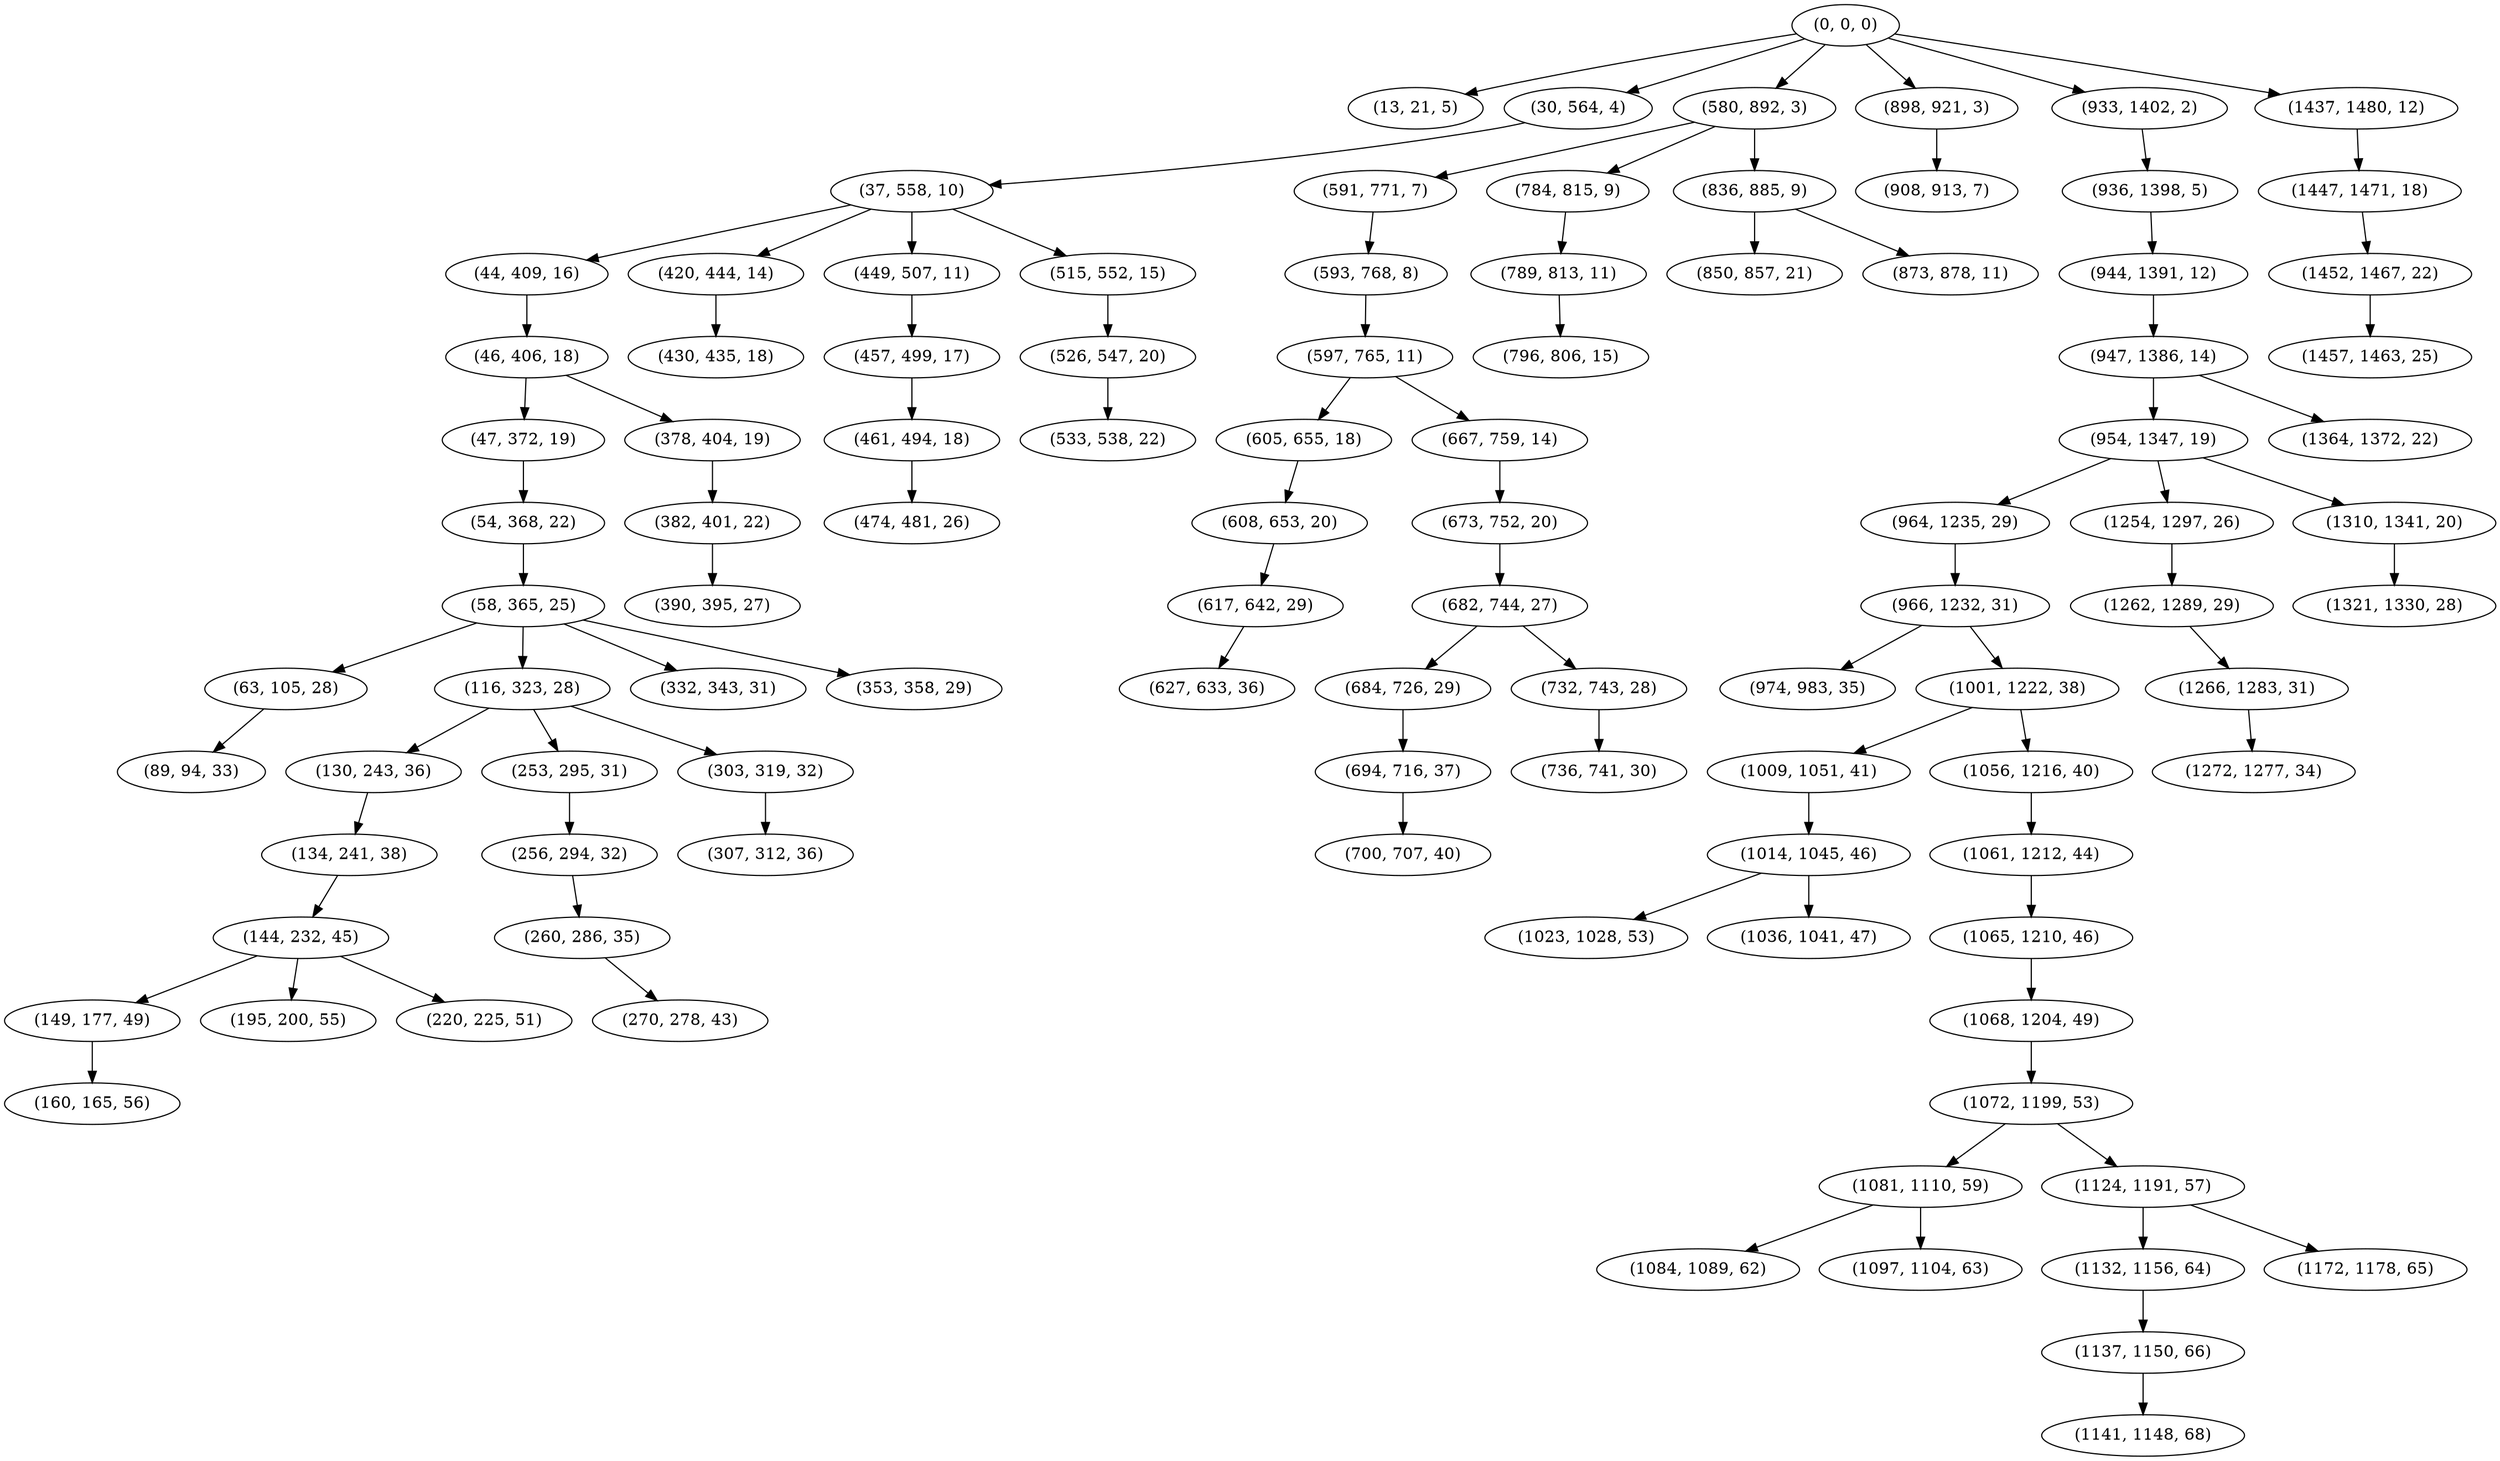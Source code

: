 digraph tree {
    "(0, 0, 0)";
    "(13, 21, 5)";
    "(30, 564, 4)";
    "(37, 558, 10)";
    "(44, 409, 16)";
    "(46, 406, 18)";
    "(47, 372, 19)";
    "(54, 368, 22)";
    "(58, 365, 25)";
    "(63, 105, 28)";
    "(89, 94, 33)";
    "(116, 323, 28)";
    "(130, 243, 36)";
    "(134, 241, 38)";
    "(144, 232, 45)";
    "(149, 177, 49)";
    "(160, 165, 56)";
    "(195, 200, 55)";
    "(220, 225, 51)";
    "(253, 295, 31)";
    "(256, 294, 32)";
    "(260, 286, 35)";
    "(270, 278, 43)";
    "(303, 319, 32)";
    "(307, 312, 36)";
    "(332, 343, 31)";
    "(353, 358, 29)";
    "(378, 404, 19)";
    "(382, 401, 22)";
    "(390, 395, 27)";
    "(420, 444, 14)";
    "(430, 435, 18)";
    "(449, 507, 11)";
    "(457, 499, 17)";
    "(461, 494, 18)";
    "(474, 481, 26)";
    "(515, 552, 15)";
    "(526, 547, 20)";
    "(533, 538, 22)";
    "(580, 892, 3)";
    "(591, 771, 7)";
    "(593, 768, 8)";
    "(597, 765, 11)";
    "(605, 655, 18)";
    "(608, 653, 20)";
    "(617, 642, 29)";
    "(627, 633, 36)";
    "(667, 759, 14)";
    "(673, 752, 20)";
    "(682, 744, 27)";
    "(684, 726, 29)";
    "(694, 716, 37)";
    "(700, 707, 40)";
    "(732, 743, 28)";
    "(736, 741, 30)";
    "(784, 815, 9)";
    "(789, 813, 11)";
    "(796, 806, 15)";
    "(836, 885, 9)";
    "(850, 857, 21)";
    "(873, 878, 11)";
    "(898, 921, 3)";
    "(908, 913, 7)";
    "(933, 1402, 2)";
    "(936, 1398, 5)";
    "(944, 1391, 12)";
    "(947, 1386, 14)";
    "(954, 1347, 19)";
    "(964, 1235, 29)";
    "(966, 1232, 31)";
    "(974, 983, 35)";
    "(1001, 1222, 38)";
    "(1009, 1051, 41)";
    "(1014, 1045, 46)";
    "(1023, 1028, 53)";
    "(1036, 1041, 47)";
    "(1056, 1216, 40)";
    "(1061, 1212, 44)";
    "(1065, 1210, 46)";
    "(1068, 1204, 49)";
    "(1072, 1199, 53)";
    "(1081, 1110, 59)";
    "(1084, 1089, 62)";
    "(1097, 1104, 63)";
    "(1124, 1191, 57)";
    "(1132, 1156, 64)";
    "(1137, 1150, 66)";
    "(1141, 1148, 68)";
    "(1172, 1178, 65)";
    "(1254, 1297, 26)";
    "(1262, 1289, 29)";
    "(1266, 1283, 31)";
    "(1272, 1277, 34)";
    "(1310, 1341, 20)";
    "(1321, 1330, 28)";
    "(1364, 1372, 22)";
    "(1437, 1480, 12)";
    "(1447, 1471, 18)";
    "(1452, 1467, 22)";
    "(1457, 1463, 25)";
    "(0, 0, 0)" -> "(13, 21, 5)";
    "(0, 0, 0)" -> "(30, 564, 4)";
    "(0, 0, 0)" -> "(580, 892, 3)";
    "(0, 0, 0)" -> "(898, 921, 3)";
    "(0, 0, 0)" -> "(933, 1402, 2)";
    "(0, 0, 0)" -> "(1437, 1480, 12)";
    "(30, 564, 4)" -> "(37, 558, 10)";
    "(37, 558, 10)" -> "(44, 409, 16)";
    "(37, 558, 10)" -> "(420, 444, 14)";
    "(37, 558, 10)" -> "(449, 507, 11)";
    "(37, 558, 10)" -> "(515, 552, 15)";
    "(44, 409, 16)" -> "(46, 406, 18)";
    "(46, 406, 18)" -> "(47, 372, 19)";
    "(46, 406, 18)" -> "(378, 404, 19)";
    "(47, 372, 19)" -> "(54, 368, 22)";
    "(54, 368, 22)" -> "(58, 365, 25)";
    "(58, 365, 25)" -> "(63, 105, 28)";
    "(58, 365, 25)" -> "(116, 323, 28)";
    "(58, 365, 25)" -> "(332, 343, 31)";
    "(58, 365, 25)" -> "(353, 358, 29)";
    "(63, 105, 28)" -> "(89, 94, 33)";
    "(116, 323, 28)" -> "(130, 243, 36)";
    "(116, 323, 28)" -> "(253, 295, 31)";
    "(116, 323, 28)" -> "(303, 319, 32)";
    "(130, 243, 36)" -> "(134, 241, 38)";
    "(134, 241, 38)" -> "(144, 232, 45)";
    "(144, 232, 45)" -> "(149, 177, 49)";
    "(144, 232, 45)" -> "(195, 200, 55)";
    "(144, 232, 45)" -> "(220, 225, 51)";
    "(149, 177, 49)" -> "(160, 165, 56)";
    "(253, 295, 31)" -> "(256, 294, 32)";
    "(256, 294, 32)" -> "(260, 286, 35)";
    "(260, 286, 35)" -> "(270, 278, 43)";
    "(303, 319, 32)" -> "(307, 312, 36)";
    "(378, 404, 19)" -> "(382, 401, 22)";
    "(382, 401, 22)" -> "(390, 395, 27)";
    "(420, 444, 14)" -> "(430, 435, 18)";
    "(449, 507, 11)" -> "(457, 499, 17)";
    "(457, 499, 17)" -> "(461, 494, 18)";
    "(461, 494, 18)" -> "(474, 481, 26)";
    "(515, 552, 15)" -> "(526, 547, 20)";
    "(526, 547, 20)" -> "(533, 538, 22)";
    "(580, 892, 3)" -> "(591, 771, 7)";
    "(580, 892, 3)" -> "(784, 815, 9)";
    "(580, 892, 3)" -> "(836, 885, 9)";
    "(591, 771, 7)" -> "(593, 768, 8)";
    "(593, 768, 8)" -> "(597, 765, 11)";
    "(597, 765, 11)" -> "(605, 655, 18)";
    "(597, 765, 11)" -> "(667, 759, 14)";
    "(605, 655, 18)" -> "(608, 653, 20)";
    "(608, 653, 20)" -> "(617, 642, 29)";
    "(617, 642, 29)" -> "(627, 633, 36)";
    "(667, 759, 14)" -> "(673, 752, 20)";
    "(673, 752, 20)" -> "(682, 744, 27)";
    "(682, 744, 27)" -> "(684, 726, 29)";
    "(682, 744, 27)" -> "(732, 743, 28)";
    "(684, 726, 29)" -> "(694, 716, 37)";
    "(694, 716, 37)" -> "(700, 707, 40)";
    "(732, 743, 28)" -> "(736, 741, 30)";
    "(784, 815, 9)" -> "(789, 813, 11)";
    "(789, 813, 11)" -> "(796, 806, 15)";
    "(836, 885, 9)" -> "(850, 857, 21)";
    "(836, 885, 9)" -> "(873, 878, 11)";
    "(898, 921, 3)" -> "(908, 913, 7)";
    "(933, 1402, 2)" -> "(936, 1398, 5)";
    "(936, 1398, 5)" -> "(944, 1391, 12)";
    "(944, 1391, 12)" -> "(947, 1386, 14)";
    "(947, 1386, 14)" -> "(954, 1347, 19)";
    "(947, 1386, 14)" -> "(1364, 1372, 22)";
    "(954, 1347, 19)" -> "(964, 1235, 29)";
    "(954, 1347, 19)" -> "(1254, 1297, 26)";
    "(954, 1347, 19)" -> "(1310, 1341, 20)";
    "(964, 1235, 29)" -> "(966, 1232, 31)";
    "(966, 1232, 31)" -> "(974, 983, 35)";
    "(966, 1232, 31)" -> "(1001, 1222, 38)";
    "(1001, 1222, 38)" -> "(1009, 1051, 41)";
    "(1001, 1222, 38)" -> "(1056, 1216, 40)";
    "(1009, 1051, 41)" -> "(1014, 1045, 46)";
    "(1014, 1045, 46)" -> "(1023, 1028, 53)";
    "(1014, 1045, 46)" -> "(1036, 1041, 47)";
    "(1056, 1216, 40)" -> "(1061, 1212, 44)";
    "(1061, 1212, 44)" -> "(1065, 1210, 46)";
    "(1065, 1210, 46)" -> "(1068, 1204, 49)";
    "(1068, 1204, 49)" -> "(1072, 1199, 53)";
    "(1072, 1199, 53)" -> "(1081, 1110, 59)";
    "(1072, 1199, 53)" -> "(1124, 1191, 57)";
    "(1081, 1110, 59)" -> "(1084, 1089, 62)";
    "(1081, 1110, 59)" -> "(1097, 1104, 63)";
    "(1124, 1191, 57)" -> "(1132, 1156, 64)";
    "(1124, 1191, 57)" -> "(1172, 1178, 65)";
    "(1132, 1156, 64)" -> "(1137, 1150, 66)";
    "(1137, 1150, 66)" -> "(1141, 1148, 68)";
    "(1254, 1297, 26)" -> "(1262, 1289, 29)";
    "(1262, 1289, 29)" -> "(1266, 1283, 31)";
    "(1266, 1283, 31)" -> "(1272, 1277, 34)";
    "(1310, 1341, 20)" -> "(1321, 1330, 28)";
    "(1437, 1480, 12)" -> "(1447, 1471, 18)";
    "(1447, 1471, 18)" -> "(1452, 1467, 22)";
    "(1452, 1467, 22)" -> "(1457, 1463, 25)";
}
